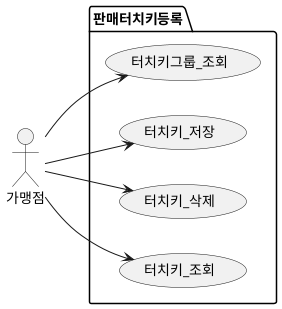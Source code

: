 @startuml Sample Usecase

left to right direction

actor "가맹점" as store

package 판매터치키등록{
  usecase 터치키그룹_조회 AS UJ10
  usecase 터치키_저장 AS UJ11
  usecase 터치키_삭제 AS UJ12
  usecase 터치키_조회 AS UJ13
}

' 사용자
store --> UJ10
store --> UJ11
store --> UJ12
store --> UJ13


@enduml